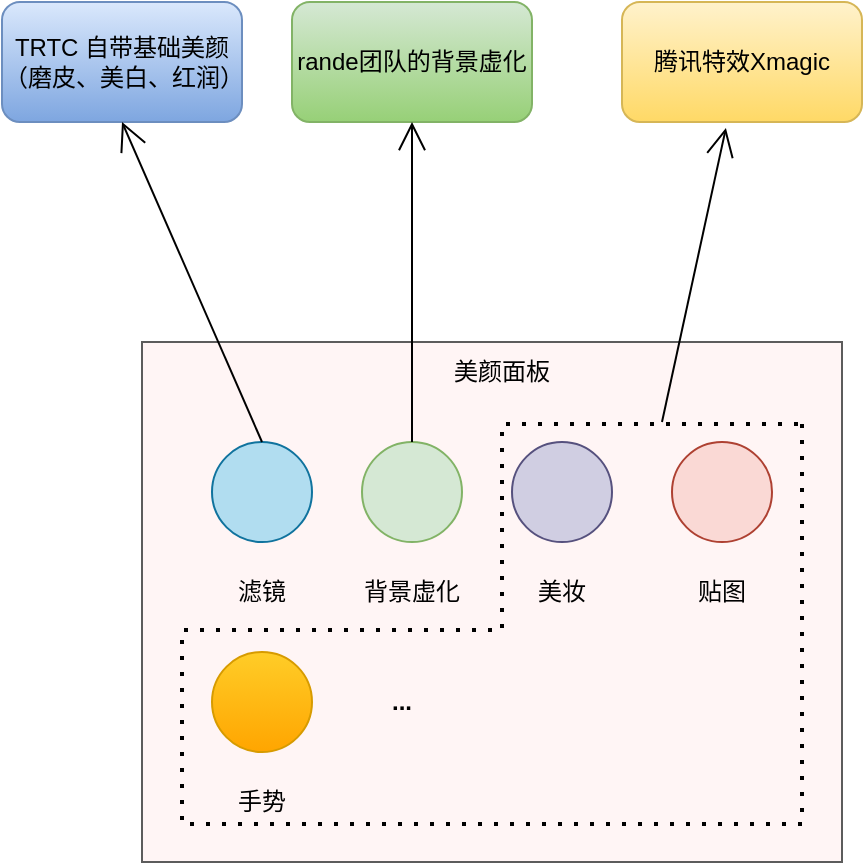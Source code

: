 <mxfile version="22.1.4" type="github">
  <diagram name="第 1 页" id="BJb2QBftmAwLZdBP9YWp">
    <mxGraphModel dx="2074" dy="1125" grid="1" gridSize="10" guides="1" tooltips="1" connect="1" arrows="1" fold="1" page="1" pageScale="1" pageWidth="827" pageHeight="1169" math="0" shadow="0">
      <root>
        <mxCell id="0" />
        <mxCell id="1" parent="0" />
        <mxCell id="WcxLaPeq5YX2QQLOV-Lv-5" value="" style="rounded=0;whiteSpace=wrap;html=1;strokeColor=#5C5C5C;fillColor=#FFF5F5;" vertex="1" parent="1">
          <mxGeometry x="140" y="430" width="350" height="260" as="geometry" />
        </mxCell>
        <mxCell id="WcxLaPeq5YX2QQLOV-Lv-6" value="美颜面板" style="text;html=1;strokeColor=none;fillColor=none;align=center;verticalAlign=middle;whiteSpace=wrap;rounded=0;" vertex="1" parent="1">
          <mxGeometry x="290" y="430" width="60" height="30" as="geometry" />
        </mxCell>
        <mxCell id="WcxLaPeq5YX2QQLOV-Lv-8" value="" style="ellipse;whiteSpace=wrap;html=1;aspect=fixed;fillColor=#b1ddf0;strokeColor=#10739e;" vertex="1" parent="1">
          <mxGeometry x="175" y="480" width="50" height="50" as="geometry" />
        </mxCell>
        <mxCell id="WcxLaPeq5YX2QQLOV-Lv-9" value="滤镜" style="text;html=1;strokeColor=none;fillColor=none;align=center;verticalAlign=middle;whiteSpace=wrap;rounded=0;" vertex="1" parent="1">
          <mxGeometry x="170" y="540" width="60" height="30" as="geometry" />
        </mxCell>
        <mxCell id="WcxLaPeq5YX2QQLOV-Lv-12" value="" style="ellipse;whiteSpace=wrap;html=1;aspect=fixed;fillColor=#d5e8d4;strokeColor=#82b366;" vertex="1" parent="1">
          <mxGeometry x="250" y="480" width="50" height="50" as="geometry" />
        </mxCell>
        <mxCell id="WcxLaPeq5YX2QQLOV-Lv-13" value="背景虚化" style="text;html=1;strokeColor=none;fillColor=none;align=center;verticalAlign=middle;whiteSpace=wrap;rounded=0;" vertex="1" parent="1">
          <mxGeometry x="245" y="540" width="60" height="30" as="geometry" />
        </mxCell>
        <mxCell id="WcxLaPeq5YX2QQLOV-Lv-14" value="" style="ellipse;whiteSpace=wrap;html=1;aspect=fixed;fillColor=#d0cee2;strokeColor=#56517e;" vertex="1" parent="1">
          <mxGeometry x="325" y="480" width="50" height="50" as="geometry" />
        </mxCell>
        <mxCell id="WcxLaPeq5YX2QQLOV-Lv-15" value="美妆" style="text;html=1;strokeColor=none;fillColor=none;align=center;verticalAlign=middle;whiteSpace=wrap;rounded=0;" vertex="1" parent="1">
          <mxGeometry x="320" y="540" width="60" height="30" as="geometry" />
        </mxCell>
        <mxCell id="WcxLaPeq5YX2QQLOV-Lv-16" value="" style="ellipse;whiteSpace=wrap;html=1;aspect=fixed;fillColor=#fad9d5;strokeColor=#ae4132;" vertex="1" parent="1">
          <mxGeometry x="405" y="480" width="50" height="50" as="geometry" />
        </mxCell>
        <mxCell id="WcxLaPeq5YX2QQLOV-Lv-17" value="贴图" style="text;html=1;strokeColor=none;fillColor=none;align=center;verticalAlign=middle;whiteSpace=wrap;rounded=0;" vertex="1" parent="1">
          <mxGeometry x="400" y="540" width="60" height="30" as="geometry" />
        </mxCell>
        <mxCell id="WcxLaPeq5YX2QQLOV-Lv-18" value="" style="ellipse;whiteSpace=wrap;html=1;aspect=fixed;fillColor=#ffcd28;strokeColor=#d79b00;gradientColor=#ffa500;" vertex="1" parent="1">
          <mxGeometry x="175" y="585" width="50" height="50" as="geometry" />
        </mxCell>
        <mxCell id="WcxLaPeq5YX2QQLOV-Lv-19" value="手势" style="text;html=1;strokeColor=none;fillColor=none;align=center;verticalAlign=middle;whiteSpace=wrap;rounded=0;" vertex="1" parent="1">
          <mxGeometry x="170" y="645" width="60" height="30" as="geometry" />
        </mxCell>
        <mxCell id="WcxLaPeq5YX2QQLOV-Lv-21" value="TRTC 自带基础美颜（磨皮、美白、红润）" style="rounded=1;whiteSpace=wrap;html=1;fillColor=#dae8fc;gradientColor=#7ea6e0;strokeColor=#6c8ebf;" vertex="1" parent="1">
          <mxGeometry x="70" y="260" width="120" height="60" as="geometry" />
        </mxCell>
        <mxCell id="WcxLaPeq5YX2QQLOV-Lv-24" value="rande团队的背景虚化" style="rounded=1;whiteSpace=wrap;html=1;fillColor=#d5e8d4;gradientColor=#97d077;strokeColor=#82b366;" vertex="1" parent="1">
          <mxGeometry x="215" y="260" width="120" height="60" as="geometry" />
        </mxCell>
        <mxCell id="WcxLaPeq5YX2QQLOV-Lv-27" value="" style="endArrow=none;dashed=1;html=1;dashPattern=1 3;strokeWidth=2;rounded=0;" edge="1" parent="1">
          <mxGeometry width="50" height="50" relative="1" as="geometry">
            <mxPoint x="470" y="471" as="sourcePoint" />
            <mxPoint x="470" y="471" as="targetPoint" />
            <Array as="points">
              <mxPoint x="470" y="671" />
              <mxPoint x="160" y="671" />
              <mxPoint x="160" y="574" />
              <mxPoint x="320" y="574" />
              <mxPoint x="320" y="471" />
            </Array>
          </mxGeometry>
        </mxCell>
        <mxCell id="WcxLaPeq5YX2QQLOV-Lv-30" value="&lt;b&gt;...&lt;/b&gt;" style="text;html=1;strokeColor=none;fillColor=none;align=center;verticalAlign=middle;whiteSpace=wrap;rounded=0;" vertex="1" parent="1">
          <mxGeometry x="240" y="595" width="60" height="30" as="geometry" />
        </mxCell>
        <mxCell id="WcxLaPeq5YX2QQLOV-Lv-31" value="" style="endArrow=open;endFill=1;endSize=12;html=1;rounded=0;exitX=0.5;exitY=0;exitDx=0;exitDy=0;entryX=0.5;entryY=1;entryDx=0;entryDy=0;" edge="1" parent="1" source="WcxLaPeq5YX2QQLOV-Lv-8" target="WcxLaPeq5YX2QQLOV-Lv-21">
          <mxGeometry width="160" relative="1" as="geometry">
            <mxPoint x="720" y="800" as="sourcePoint" />
            <mxPoint x="880" y="800" as="targetPoint" />
          </mxGeometry>
        </mxCell>
        <mxCell id="WcxLaPeq5YX2QQLOV-Lv-32" value="" style="endArrow=open;endFill=1;endSize=12;html=1;rounded=0;exitX=0.5;exitY=0;exitDx=0;exitDy=0;entryX=0.5;entryY=1;entryDx=0;entryDy=0;" edge="1" parent="1" source="WcxLaPeq5YX2QQLOV-Lv-12" target="WcxLaPeq5YX2QQLOV-Lv-24">
          <mxGeometry width="160" relative="1" as="geometry">
            <mxPoint x="210" y="490" as="sourcePoint" />
            <mxPoint x="210" y="330" as="targetPoint" />
          </mxGeometry>
        </mxCell>
        <mxCell id="WcxLaPeq5YX2QQLOV-Lv-33" value="腾讯特效Xmagic" style="rounded=1;whiteSpace=wrap;html=1;fillColor=#fff2cc;gradientColor=#ffd966;strokeColor=#d6b656;" vertex="1" parent="1">
          <mxGeometry x="380" y="260" width="120" height="60" as="geometry" />
        </mxCell>
        <mxCell id="WcxLaPeq5YX2QQLOV-Lv-34" value="" style="endArrow=open;endFill=1;endSize=12;html=1;rounded=0;entryX=0.433;entryY=1.05;entryDx=0;entryDy=0;entryPerimeter=0;" edge="1" parent="1" target="WcxLaPeq5YX2QQLOV-Lv-33">
          <mxGeometry width="160" relative="1" as="geometry">
            <mxPoint x="400" y="470" as="sourcePoint" />
            <mxPoint x="360" y="330" as="targetPoint" />
          </mxGeometry>
        </mxCell>
      </root>
    </mxGraphModel>
  </diagram>
</mxfile>

